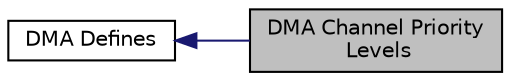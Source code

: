 digraph "DMA Channel Priority Levels"
{
  edge [fontname="Helvetica",fontsize="10",labelfontname="Helvetica",labelfontsize="10"];
  node [fontname="Helvetica",fontsize="10",shape=record];
  rankdir=LR;
  Node0 [label="DMA Channel Priority\l Levels",height=0.2,width=0.4,color="black", fillcolor="grey75", style="filled" fontcolor="black"];
  Node1 [label="DMA Defines",height=0.2,width=0.4,color="black", fillcolor="white", style="filled",URL="$group__dma__defines.html",tooltip="Defined Constants and Types for the STM32F1xx DMA Controller."];
  Node1->Node0 [shape=plaintext, color="midnightblue", dir="back", style="solid"];
}
